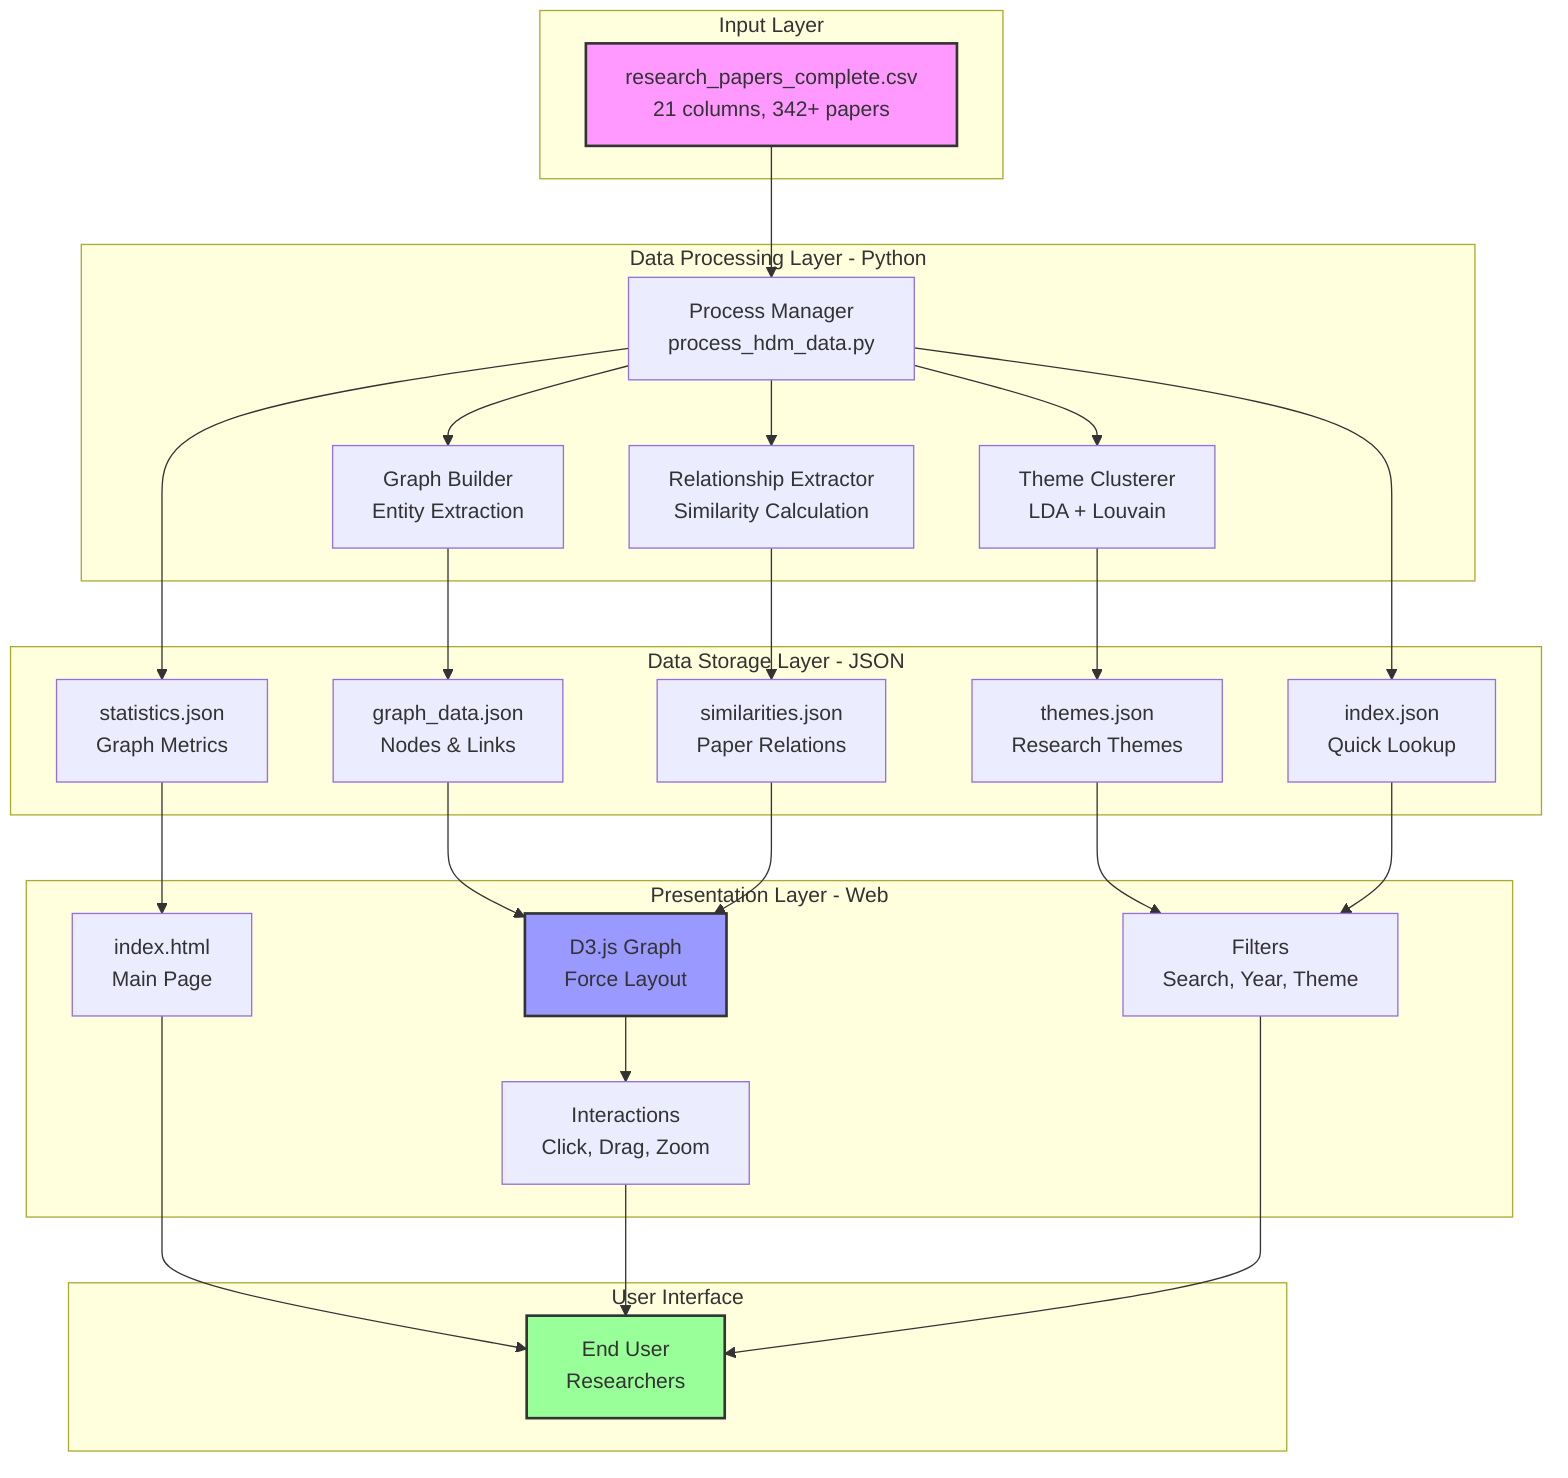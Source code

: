 graph TB
    subgraph "Input Layer"
        CSV[research_papers_complete.csv<br/>21 columns, 342+ papers]
    end
    
    subgraph "Data Processing Layer - Python"
        PM[Process Manager<br/>process_hdm_data.py]
        GB[Graph Builder<br/>Entity Extraction]
        RE[Relationship Extractor<br/>Similarity Calculation]
        TC[Theme Clusterer<br/>LDA + Louvain]
    end
    
    subgraph "Data Storage Layer - JSON"
        GD[graph_data.json<br/>Nodes & Links]
        TH[themes.json<br/>Research Themes]
        SI[similarities.json<br/>Paper Relations]
        ST[statistics.json<br/>Graph Metrics]
        IX[index.json<br/>Quick Lookup]
    end
    
    subgraph "Presentation Layer - Web"
        HTML[index.html<br/>Main Page]
        D3[D3.js Graph<br/>Force Layout]
        INT[Interactions<br/>Click, Drag, Zoom]
        FLT[Filters<br/>Search, Year, Theme]
    end
    
    subgraph "User Interface"
        USR[End User<br/>Researchers]
    end
    
    CSV --> PM
    PM --> GB
    PM --> RE
    PM --> TC
    
    GB --> GD
    RE --> SI
    TC --> TH
    PM --> ST
    PM --> IX
    
    GD --> D3
    TH --> FLT
    SI --> D3
    ST --> HTML
    IX --> FLT
    
    HTML --> USR
    D3 --> INT
    INT --> USR
    FLT --> USR
    
    style CSV fill:#f9f,stroke:#333,stroke-width:2px
    style USR fill:#9f9,stroke:#333,stroke-width:2px
    style D3 fill:#99f,stroke:#333,stroke-width:2px